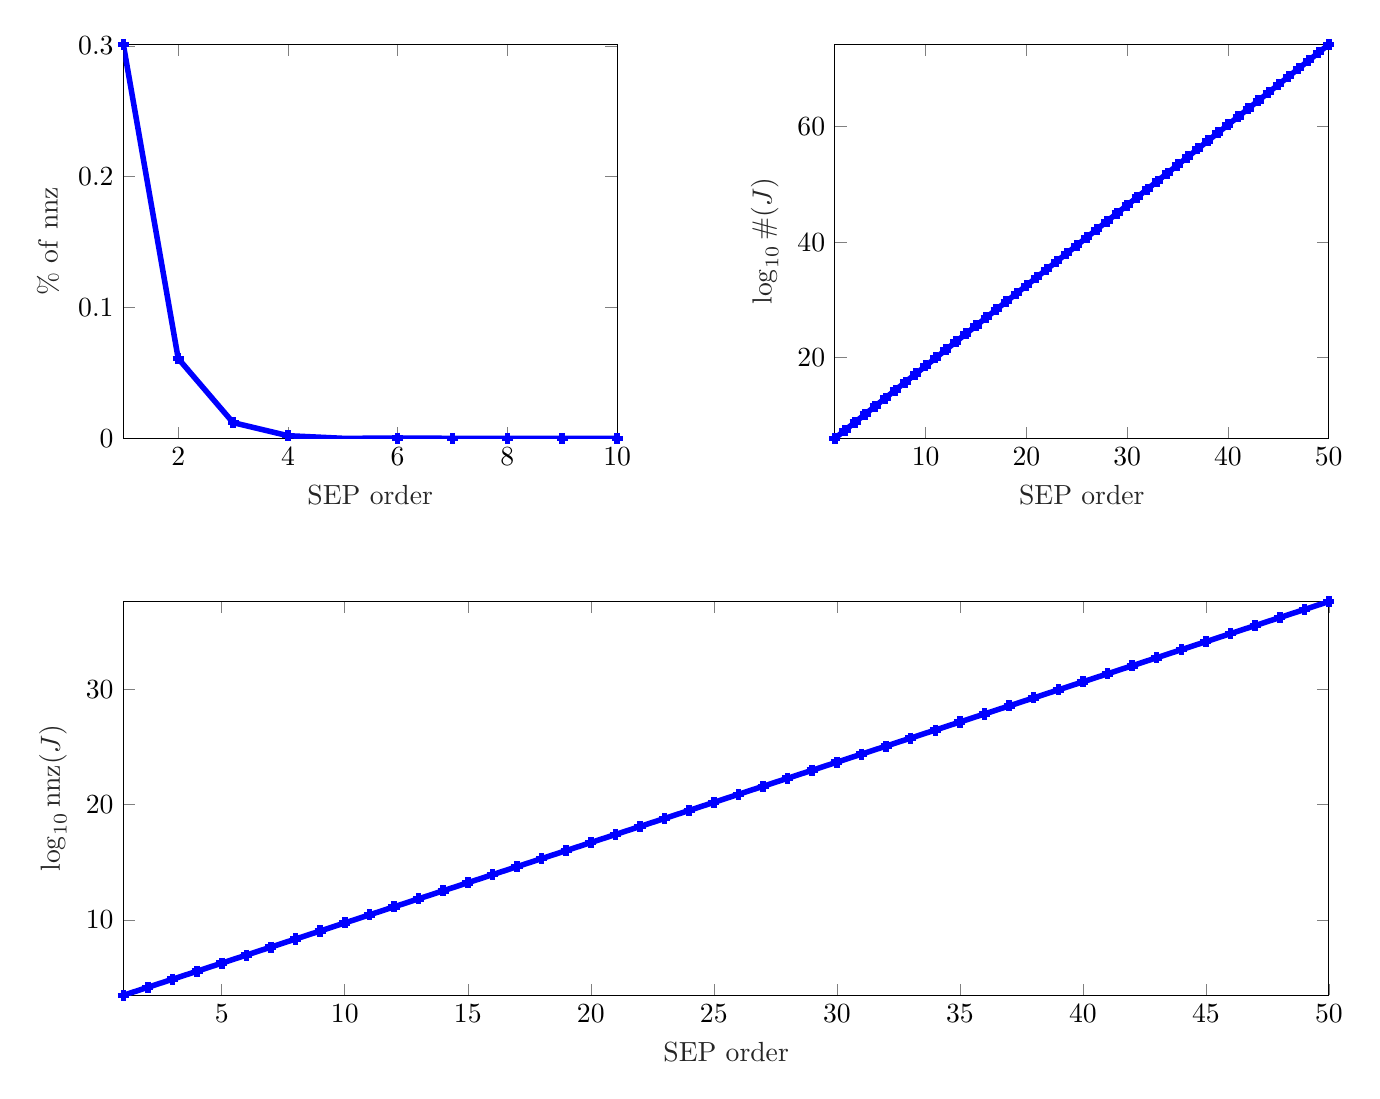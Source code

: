 \begin{tikzpicture}

\begin{axis}[%
width=2.469in,
height=1.969in,
at={(1.011in,3.427in)},
scale only axis,
xmin=1,
xmax=10,
xlabel style={font=\color{white!15!black}},
xlabel={SEP order},
ymin=1.615e-07,
ymax=0.301,
ylabel style={font=\color{white!15!black}},
ylabel={\% of \textrm{nnz}},
axis background/.style={fill=white}
]
\addplot [color=blue, line width=2.0pt, mark=+, mark options={solid, blue}, forget plot]
  table[row sep=crcr]{%
1	0.301\\
2	0.061\\
3	0.012\\
4	0.002\\
5	0.0\\
6	9.884e-05\\
7	1.987e-05\\
8	3.995e-06\\
9	8.031e-07\\
10	1.615e-07\\
};
\end{axis}

\begin{axis}[%
width=2.469in,
height=1.969in,
at={(4.569in,3.427in)},
scale only axis,
xmin=1,
xmax=50,
xlabel style={font=\color{white!15!black}},
xlabel={SEP order},
ymin=5.997,
ymax=74.251,
ylabel style={font=\color{white!15!black}},
ylabel={$\log_{10} \#(J)$},
axis background/.style={fill=white}
]
\addplot [color=blue, line width=2.0pt, mark=+, mark options={solid, blue}, forget plot]
  table[row sep=crcr]{%
1	5.997\\
2	7.39\\
3	8.784\\
4	10.177\\
5	11.571\\
6	12.964\\
7	14.358\\
8	15.751\\
9	17.145\\
10	18.538\\
11	19.931\\
12	21.325\\
13	22.718\\
14	24.111\\
15	25.505\\
16	26.898\\
17	28.291\\
18	29.684\\
19	31.077\\
20	32.471\\
21	33.864\\
22	35.257\\
23	36.65\\
24	38.043\\
25	39.436\\
26	40.829\\
27	42.222\\
28	43.615\\
29	45.008\\
30	46.4\\
31	47.793\\
32	49.186\\
33	50.579\\
34	51.971\\
35	53.364\\
36	54.757\\
37	56.149\\
38	57.542\\
39	58.935\\
40	60.327\\
41	61.72\\
42	63.112\\
43	64.505\\
44	65.897\\
45	67.289\\
46	68.682\\
47	70.074\\
48	71.466\\
49	72.858\\
50	74.251\\
};
\end{axis}

\begin{axis}[%
width=6.028in,
height=1.969in,
at={(1.011in,0.642in)},
scale only axis,
xmin=1,
xmax=50,
xlabel style={font=\color{white!15!black}},
xlabel={SEP order},
ymin=3.475,
ymax=37.602,
ylabel style={font=\color{white!15!black}},
ylabel={$\log_{10} \mathrm{nnz}(J)$},
axis background/.style={fill=white}
]
\addplot [color=blue, line width=2.0pt, mark=+, mark options={solid, blue}, forget plot]
  table[row sep=crcr]{%
1	3.475\\
2	4.172\\
3	4.869\\
4	5.566\\
5	6.263\\
6	6.959\\
7	7.656\\
8	8.353\\
9	9.049\\
10	9.746\\
11	10.443\\
12	11.139\\
13	11.836\\
14	12.533\\
15	13.229\\
16	13.926\\
17	14.623\\
18	15.319\\
19	16.016\\
20	16.712\\
21	17.409\\
22	18.105\\
23	18.802\\
24	19.499\\
25	20.195\\
26	20.892\\
27	21.588\\
28	22.284\\
29	22.981\\
30	23.677\\
31	24.374\\
32	25.07\\
33	25.766\\
34	26.463\\
35	27.159\\
36	27.856\\
37	28.552\\
38	29.248\\
39	29.944\\
40	30.641\\
41	31.337\\
42	32.033\\
43	32.729\\
44	33.426\\
45	34.122\\
46	34.818\\
47	35.514\\
48	36.21\\
49	36.906\\
50	37.602\\
};
\end{axis}
\end{tikzpicture}%